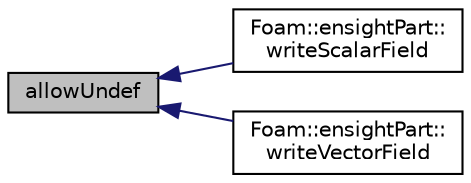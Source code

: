 digraph "allowUndef"
{
  bgcolor="transparent";
  edge [fontname="Helvetica",fontsize="10",labelfontname="Helvetica",labelfontsize="10"];
  node [fontname="Helvetica",fontsize="10",shape=record];
  rankdir="LR";
  Node1 [label="allowUndef",height=0.2,width=0.4,color="black", fillcolor="grey75", style="filled", fontcolor="black"];
  Node1 -> Node2 [dir="back",color="midnightblue",fontsize="10",style="solid",fontname="Helvetica"];
  Node2 [label="Foam::ensightPart::\lwriteScalarField",height=0.2,width=0.4,color="black",URL="$a00641.html#a65ad618b610319e0ef4c0080afd1f3f0",tooltip="Write scalar field. "];
  Node1 -> Node3 [dir="back",color="midnightblue",fontsize="10",style="solid",fontname="Helvetica"];
  Node3 [label="Foam::ensightPart::\lwriteVectorField",height=0.2,width=0.4,color="black",URL="$a00641.html#abb57fcdac84a89a406c3850598af0ad7",tooltip="Write vector field components. "];
}
